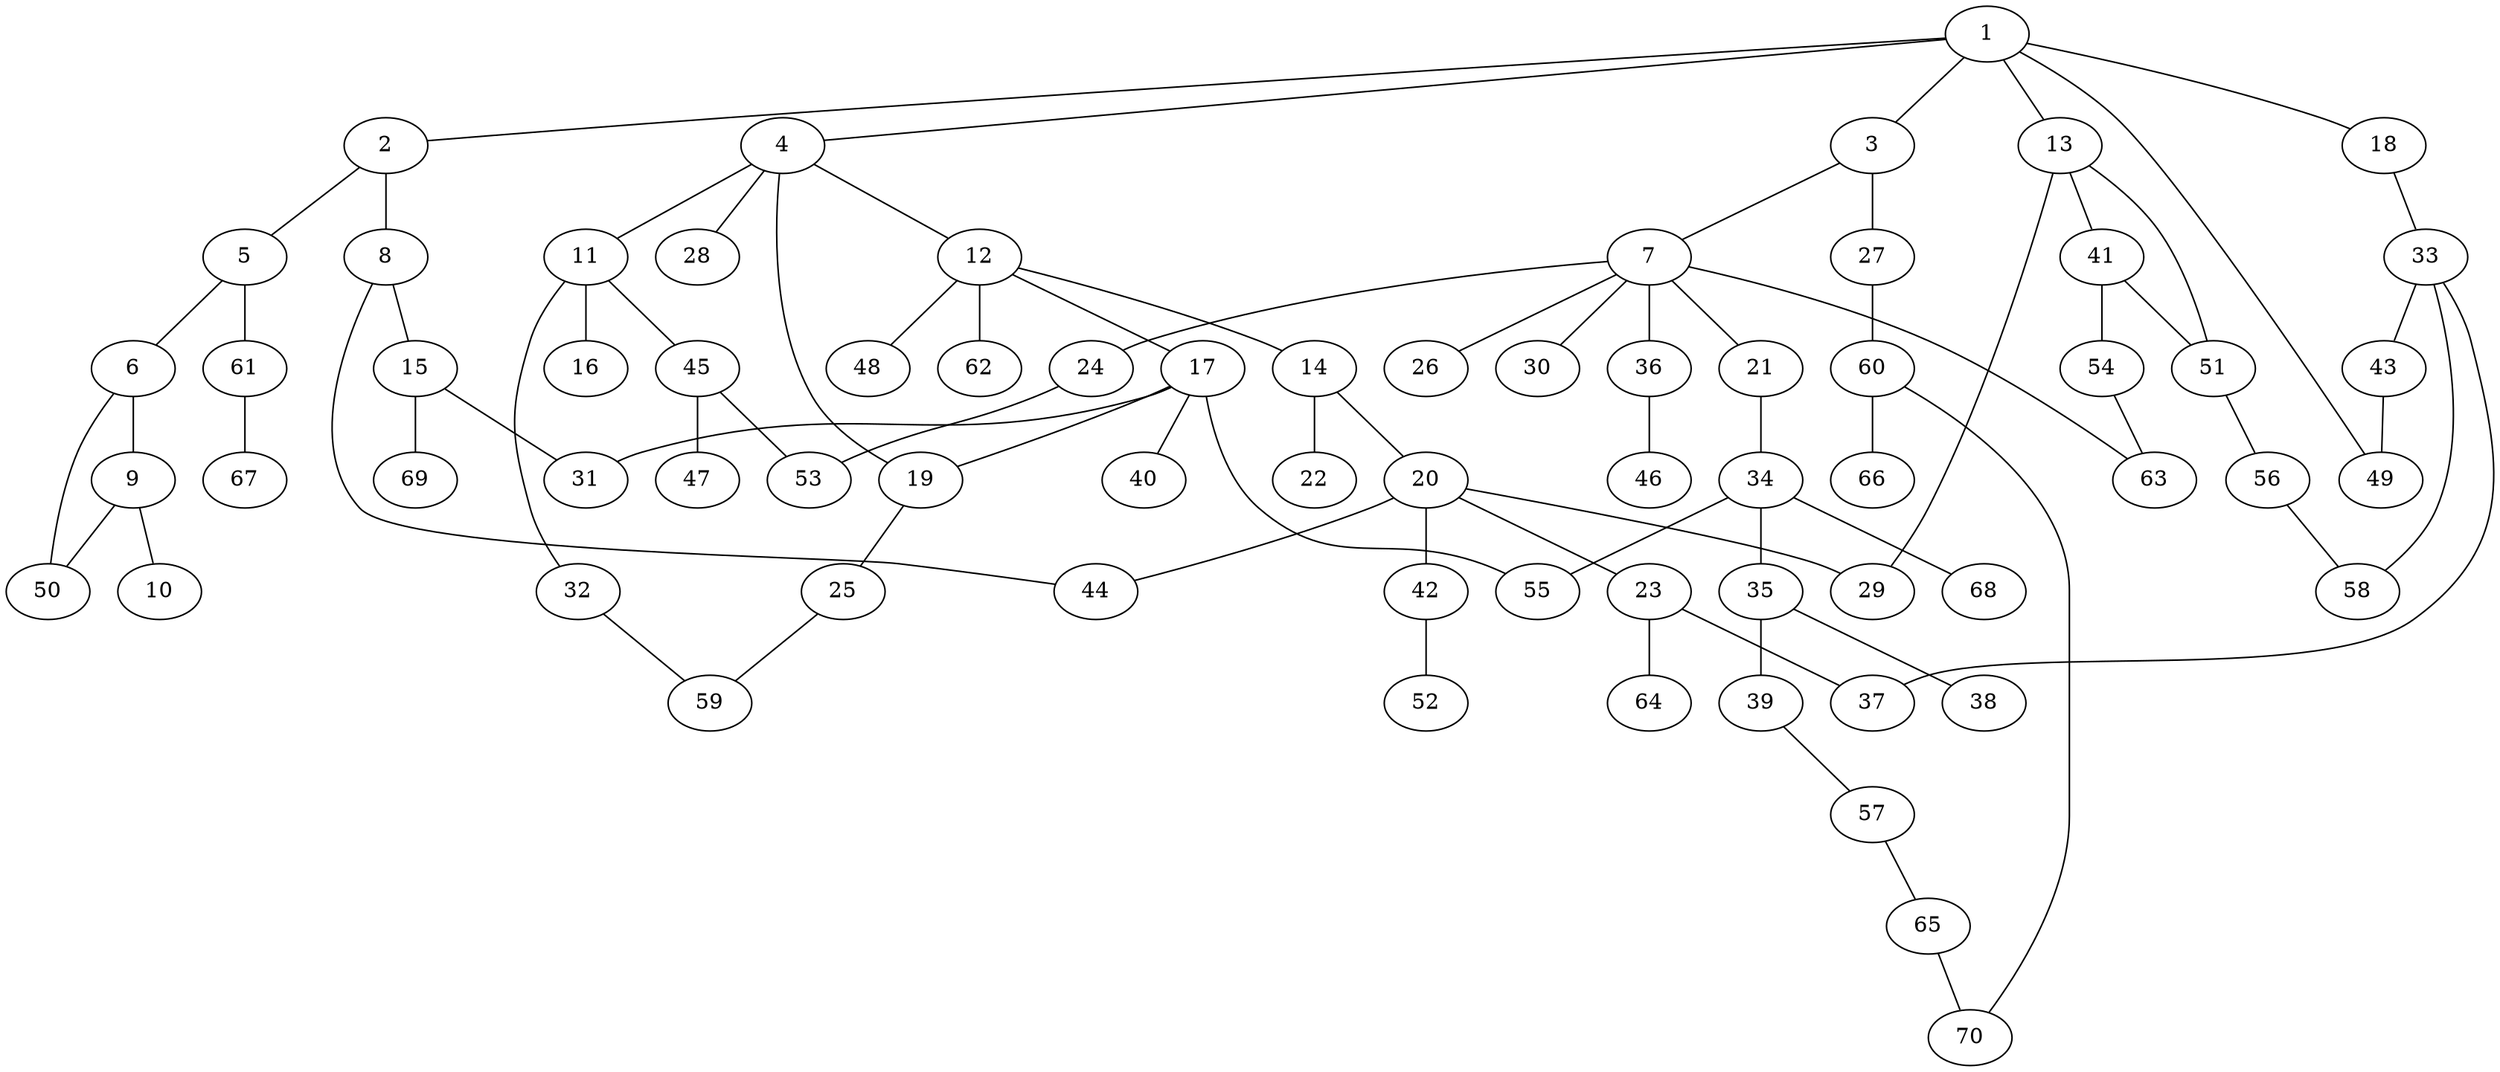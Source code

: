graph graphname {1--2
1--3
1--4
1--13
1--18
1--49
2--5
2--8
3--7
3--27
4--11
4--12
4--19
4--28
5--6
5--61
6--9
6--50
7--21
7--24
7--26
7--30
7--36
7--63
8--15
8--44
9--10
9--50
11--16
11--32
11--45
12--14
12--17
12--48
12--62
13--29
13--41
13--51
14--20
14--22
15--31
15--69
17--19
17--31
17--40
17--55
18--33
19--25
20--23
20--29
20--42
20--44
21--34
23--37
23--64
24--53
25--59
27--60
32--59
33--37
33--43
33--58
34--35
34--55
34--68
35--38
35--39
36--46
39--57
41--51
41--54
42--52
43--49
45--47
45--53
51--56
54--63
56--58
57--65
60--66
60--70
61--67
65--70
}